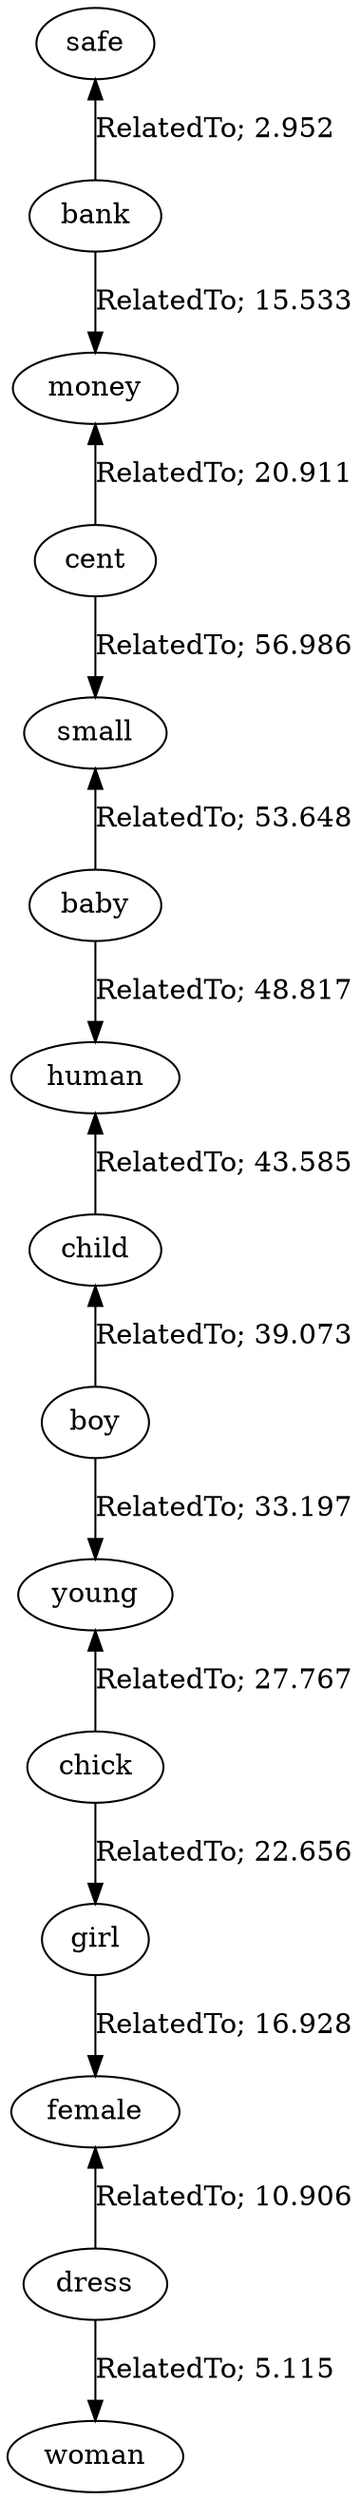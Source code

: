 // The path the concepts from "safe" to "woman".Path Length: 14; Weight Sum: 398.07490662016073; Average Weight: 28.43392190144005
digraph "1_d---safe-woman---PLen14_WSum398.075_WAvg28.434" {
	0 [label=safe]
	1 [label=bank]
	2 [label=money]
	3 [label=cent]
	4 [label=small]
	5 [label=baby]
	6 [label=human]
	7 [label=child]
	8 [label=boy]
	9 [label=young]
	10 [label=chick]
	11 [label=girl]
	12 [label=female]
	13 [label=dress]
	14 [label=woman]
	0 -> 1 [label="RelatedTo; 2.952" dir=back weight=2.952]
	1 -> 2 [label="RelatedTo; 15.533" dir=forward weight=15.533]
	2 -> 3 [label="RelatedTo; 20.911" dir=back weight=20.911]
	3 -> 4 [label="RelatedTo; 56.986" dir=forward weight=56.986]
	4 -> 5 [label="RelatedTo; 53.648" dir=back weight=53.648]
	5 -> 6 [label="RelatedTo; 48.817" dir=forward weight=48.817]
	6 -> 7 [label="RelatedTo; 43.585" dir=back weight=43.585]
	7 -> 8 [label="RelatedTo; 39.073" dir=back weight=39.073]
	8 -> 9 [label="RelatedTo; 33.197" dir=forward weight=33.197]
	9 -> 10 [label="RelatedTo; 27.767" dir=back weight=27.767]
	10 -> 11 [label="RelatedTo; 22.656" dir=forward weight=22.656]
	11 -> 12 [label="RelatedTo; 16.928" dir=forward weight=16.928]
	12 -> 13 [label="RelatedTo; 10.906" dir=back weight=10.906]
	13 -> 14 [label="RelatedTo; 5.115" dir=forward weight=5.115]
}
